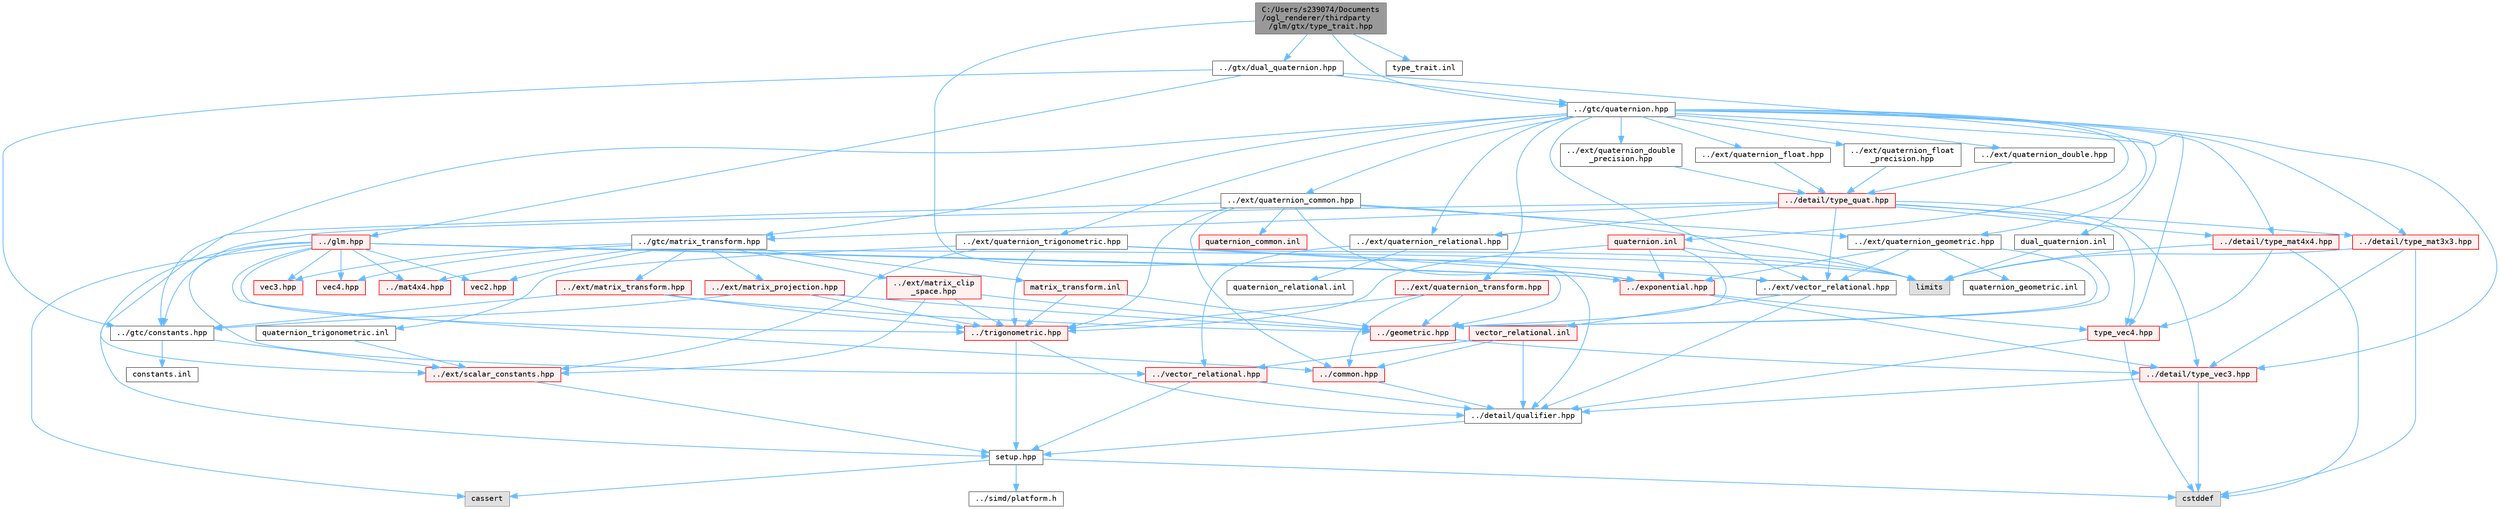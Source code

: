 digraph "C:/Users/s239074/Documents/ogl_renderer/thirdparty/glm/gtx/type_trait.hpp"
{
 // LATEX_PDF_SIZE
  bgcolor="transparent";
  edge [fontname=Terminal,fontsize=10,labelfontname=Helvetica,labelfontsize=10];
  node [fontname=Terminal,fontsize=10,shape=box,height=0.2,width=0.4];
  Node1 [label="C:/Users/s239074/Documents\l/ogl_renderer/thirdparty\l/glm/gtx/type_trait.hpp",height=0.2,width=0.4,color="gray40", fillcolor="grey60", style="filled", fontcolor="black",tooltip=" "];
  Node1 -> Node2 [color="steelblue1",style="solid"];
  Node2 [label="../detail/qualifier.hpp",height=0.2,width=0.4,color="grey40", fillcolor="white", style="filled",URL="$qualifier_8hpp.html",tooltip=" "];
  Node2 -> Node3 [color="steelblue1",style="solid"];
  Node3 [label="setup.hpp",height=0.2,width=0.4,color="grey40", fillcolor="white", style="filled",URL="$setup_8hpp.html",tooltip=" "];
  Node3 -> Node4 [color="steelblue1",style="solid"];
  Node4 [label="cassert",height=0.2,width=0.4,color="grey60", fillcolor="#E0E0E0", style="filled",tooltip=" "];
  Node3 -> Node5 [color="steelblue1",style="solid"];
  Node5 [label="cstddef",height=0.2,width=0.4,color="grey60", fillcolor="#E0E0E0", style="filled",tooltip=" "];
  Node3 -> Node6 [color="steelblue1",style="solid"];
  Node6 [label="../simd/platform.h",height=0.2,width=0.4,color="grey40", fillcolor="white", style="filled",URL="$platform_8h.html",tooltip=" "];
  Node1 -> Node7 [color="steelblue1",style="solid"];
  Node7 [label="../gtc/quaternion.hpp",height=0.2,width=0.4,color="grey40", fillcolor="white", style="filled",URL="$gtc_2quaternion_8hpp.html",tooltip=" "];
  Node7 -> Node8 [color="steelblue1",style="solid"];
  Node8 [label="../gtc/constants.hpp",height=0.2,width=0.4,color="grey40", fillcolor="white", style="filled",URL="$constants_8hpp.html",tooltip=" "];
  Node8 -> Node9 [color="steelblue1",style="solid"];
  Node9 [label="../ext/scalar_constants.hpp",height=0.2,width=0.4,color="red", fillcolor="#FFF0F0", style="filled",URL="$scalar__constants_8hpp.html",tooltip=" "];
  Node9 -> Node3 [color="steelblue1",style="solid"];
  Node8 -> Node12 [color="steelblue1",style="solid"];
  Node12 [label="constants.inl",height=0.2,width=0.4,color="grey40", fillcolor="white", style="filled",URL="$constants_8inl.html",tooltip=" "];
  Node7 -> Node13 [color="steelblue1",style="solid"];
  Node13 [label="../gtc/matrix_transform.hpp",height=0.2,width=0.4,color="grey40", fillcolor="white", style="filled",URL="$gtc_2matrix__transform_8hpp.html",tooltip=" "];
  Node13 -> Node14 [color="steelblue1",style="solid"];
  Node14 [label="../mat4x4.hpp",height=0.2,width=0.4,color="red", fillcolor="#FFF0F0", style="filled",URL="$mat4x4_8hpp.html",tooltip=" "];
  Node13 -> Node22 [color="steelblue1",style="solid"];
  Node22 [label="vec2.hpp",height=0.2,width=0.4,color="red", fillcolor="#FFF0F0", style="filled",URL="$vec2_8hpp.html",tooltip=" "];
  Node13 -> Node37 [color="steelblue1",style="solid"];
  Node37 [label="vec3.hpp",height=0.2,width=0.4,color="red", fillcolor="#FFF0F0", style="filled",URL="$vec3_8hpp.html",tooltip=" "];
  Node13 -> Node50 [color="steelblue1",style="solid"];
  Node50 [label="vec4.hpp",height=0.2,width=0.4,color="red", fillcolor="#FFF0F0", style="filled",URL="$vec4_8hpp.html",tooltip=" "];
  Node13 -> Node136 [color="steelblue1",style="solid"];
  Node136 [label="../ext/matrix_projection.hpp",height=0.2,width=0.4,color="red", fillcolor="#FFF0F0", style="filled",URL="$matrix__projection_8hpp.html",tooltip=" "];
  Node136 -> Node8 [color="steelblue1",style="solid"];
  Node136 -> Node118 [color="steelblue1",style="solid"];
  Node118 [label="../geometric.hpp",height=0.2,width=0.4,color="red", fillcolor="#FFF0F0", style="filled",URL="$geometric_8hpp.html",tooltip=" "];
  Node118 -> Node39 [color="steelblue1",style="solid"];
  Node39 [label="../detail/type_vec3.hpp",height=0.2,width=0.4,color="red", fillcolor="#FFF0F0", style="filled",URL="$type__vec3_8hpp.html",tooltip=" "];
  Node39 -> Node2 [color="steelblue1",style="solid"];
  Node39 -> Node5 [color="steelblue1",style="solid"];
  Node136 -> Node137 [color="steelblue1",style="solid"];
  Node137 [label="../trigonometric.hpp",height=0.2,width=0.4,color="red", fillcolor="#FFF0F0", style="filled",URL="$trigonometric_8hpp.html",tooltip=" "];
  Node137 -> Node3 [color="steelblue1",style="solid"];
  Node137 -> Node2 [color="steelblue1",style="solid"];
  Node13 -> Node141 [color="steelblue1",style="solid"];
  Node141 [label="../ext/matrix_clip\l_space.hpp",height=0.2,width=0.4,color="red", fillcolor="#FFF0F0", style="filled",URL="$matrix__clip__space_8hpp.html",tooltip=" "];
  Node141 -> Node9 [color="steelblue1",style="solid"];
  Node141 -> Node118 [color="steelblue1",style="solid"];
  Node141 -> Node137 [color="steelblue1",style="solid"];
  Node13 -> Node143 [color="steelblue1",style="solid"];
  Node143 [label="../ext/matrix_transform.hpp",height=0.2,width=0.4,color="red", fillcolor="#FFF0F0", style="filled",URL="$ext_2matrix__transform_8hpp.html",tooltip=" "];
  Node143 -> Node8 [color="steelblue1",style="solid"];
  Node143 -> Node118 [color="steelblue1",style="solid"];
  Node143 -> Node137 [color="steelblue1",style="solid"];
  Node13 -> Node145 [color="steelblue1",style="solid"];
  Node145 [label="matrix_transform.inl",height=0.2,width=0.4,color="red", fillcolor="#FFF0F0", style="filled",URL="$gtc_2matrix__transform_8inl.html",tooltip=" "];
  Node145 -> Node118 [color="steelblue1",style="solid"];
  Node145 -> Node137 [color="steelblue1",style="solid"];
  Node7 -> Node146 [color="steelblue1",style="solid"];
  Node146 [label="../ext/vector_relational.hpp",height=0.2,width=0.4,color="grey40", fillcolor="white", style="filled",URL="$ext_2vector__relational_8hpp.html",tooltip=" "];
  Node146 -> Node2 [color="steelblue1",style="solid"];
  Node146 -> Node147 [color="steelblue1",style="solid"];
  Node147 [label="vector_relational.inl",height=0.2,width=0.4,color="red", fillcolor="#FFF0F0", style="filled",URL="$vector__relational_8inl.html",tooltip=" "];
  Node147 -> Node125 [color="steelblue1",style="solid"];
  Node125 [label="../vector_relational.hpp",height=0.2,width=0.4,color="red", fillcolor="#FFF0F0", style="filled",URL="$vector__relational_8hpp.html",tooltip=" "];
  Node125 -> Node2 [color="steelblue1",style="solid"];
  Node125 -> Node3 [color="steelblue1",style="solid"];
  Node147 -> Node129 [color="steelblue1",style="solid"];
  Node129 [label="../common.hpp",height=0.2,width=0.4,color="red", fillcolor="#FFF0F0", style="filled",URL="$common_8hpp.html",tooltip=" "];
  Node129 -> Node2 [color="steelblue1",style="solid"];
  Node147 -> Node2 [color="steelblue1",style="solid"];
  Node7 -> Node149 [color="steelblue1",style="solid"];
  Node149 [label="../ext/quaternion_common.hpp",height=0.2,width=0.4,color="grey40", fillcolor="white", style="filled",URL="$quaternion__common_8hpp.html",tooltip=" "];
  Node149 -> Node9 [color="steelblue1",style="solid"];
  Node149 -> Node150 [color="steelblue1",style="solid"];
  Node150 [label="../ext/quaternion_geometric.hpp",height=0.2,width=0.4,color="grey40", fillcolor="white", style="filled",URL="$quaternion__geometric_8hpp.html",tooltip=" "];
  Node150 -> Node118 [color="steelblue1",style="solid"];
  Node150 -> Node120 [color="steelblue1",style="solid"];
  Node120 [label="../exponential.hpp",height=0.2,width=0.4,color="red", fillcolor="#FFF0F0", style="filled",URL="$exponential_8hpp.html",tooltip=" "];
  Node120 -> Node39 [color="steelblue1",style="solid"];
  Node120 -> Node17 [color="steelblue1",style="solid"];
  Node17 [label="type_vec4.hpp",height=0.2,width=0.4,color="red", fillcolor="#FFF0F0", style="filled",URL="$type__vec4_8hpp.html",tooltip=" "];
  Node17 -> Node2 [color="steelblue1",style="solid"];
  Node17 -> Node5 [color="steelblue1",style="solid"];
  Node150 -> Node146 [color="steelblue1",style="solid"];
  Node150 -> Node151 [color="steelblue1",style="solid"];
  Node151 [label="quaternion_geometric.inl",height=0.2,width=0.4,color="grey40", fillcolor="white", style="filled",URL="$quaternion__geometric_8inl.html",tooltip=" "];
  Node149 -> Node129 [color="steelblue1",style="solid"];
  Node149 -> Node137 [color="steelblue1",style="solid"];
  Node149 -> Node120 [color="steelblue1",style="solid"];
  Node149 -> Node11 [color="steelblue1",style="solid"];
  Node11 [label="limits",height=0.2,width=0.4,color="grey60", fillcolor="#E0E0E0", style="filled",tooltip=" "];
  Node149 -> Node152 [color="steelblue1",style="solid"];
  Node152 [label="quaternion_common.inl",height=0.2,width=0.4,color="red", fillcolor="#FFF0F0", style="filled",URL="$quaternion__common_8inl.html",tooltip=" "];
  Node7 -> Node154 [color="steelblue1",style="solid"];
  Node154 [label="../ext/quaternion_float.hpp",height=0.2,width=0.4,color="grey40", fillcolor="white", style="filled",URL="$quaternion__float_8hpp.html",tooltip=" "];
  Node154 -> Node155 [color="steelblue1",style="solid"];
  Node155 [label="../detail/type_quat.hpp",height=0.2,width=0.4,color="red", fillcolor="#FFF0F0", style="filled",URL="$type__quat_8hpp.html",tooltip=" "];
  Node155 -> Node91 [color="steelblue1",style="solid"];
  Node91 [label="../detail/type_mat3x3.hpp",height=0.2,width=0.4,color="red", fillcolor="#FFF0F0", style="filled",URL="$type__mat3x3_8hpp.html",tooltip=" "];
  Node91 -> Node39 [color="steelblue1",style="solid"];
  Node91 -> Node11 [color="steelblue1",style="solid"];
  Node91 -> Node5 [color="steelblue1",style="solid"];
  Node155 -> Node16 [color="steelblue1",style="solid"];
  Node16 [label="../detail/type_mat4x4.hpp",height=0.2,width=0.4,color="red", fillcolor="#FFF0F0", style="filled",URL="$type__mat4x4_8hpp.html",tooltip=" "];
  Node16 -> Node17 [color="steelblue1",style="solid"];
  Node16 -> Node11 [color="steelblue1",style="solid"];
  Node16 -> Node5 [color="steelblue1",style="solid"];
  Node155 -> Node39 [color="steelblue1",style="solid"];
  Node155 -> Node17 [color="steelblue1",style="solid"];
  Node155 -> Node146 [color="steelblue1",style="solid"];
  Node155 -> Node156 [color="steelblue1",style="solid"];
  Node156 [label="../ext/quaternion_relational.hpp",height=0.2,width=0.4,color="grey40", fillcolor="white", style="filled",URL="$quaternion__relational_8hpp.html",tooltip=" "];
  Node156 -> Node125 [color="steelblue1",style="solid"];
  Node156 -> Node157 [color="steelblue1",style="solid"];
  Node157 [label="quaternion_relational.inl",height=0.2,width=0.4,color="grey40", fillcolor="white", style="filled",URL="$quaternion__relational_8inl.html",tooltip=" "];
  Node155 -> Node8 [color="steelblue1",style="solid"];
  Node155 -> Node13 [color="steelblue1",style="solid"];
  Node7 -> Node159 [color="steelblue1",style="solid"];
  Node159 [label="../ext/quaternion_float\l_precision.hpp",height=0.2,width=0.4,color="grey40", fillcolor="white", style="filled",URL="$quaternion__float__precision_8hpp.html",tooltip=" "];
  Node159 -> Node155 [color="steelblue1",style="solid"];
  Node7 -> Node160 [color="steelblue1",style="solid"];
  Node160 [label="../ext/quaternion_double.hpp",height=0.2,width=0.4,color="grey40", fillcolor="white", style="filled",URL="$quaternion__double_8hpp.html",tooltip=" "];
  Node160 -> Node155 [color="steelblue1",style="solid"];
  Node7 -> Node161 [color="steelblue1",style="solid"];
  Node161 [label="../ext/quaternion_double\l_precision.hpp",height=0.2,width=0.4,color="grey40", fillcolor="white", style="filled",URL="$quaternion__double__precision_8hpp.html",tooltip=" "];
  Node161 -> Node155 [color="steelblue1",style="solid"];
  Node7 -> Node156 [color="steelblue1",style="solid"];
  Node7 -> Node150 [color="steelblue1",style="solid"];
  Node7 -> Node162 [color="steelblue1",style="solid"];
  Node162 [label="../ext/quaternion_trigonometric.hpp",height=0.2,width=0.4,color="grey40", fillcolor="white", style="filled",URL="$quaternion__trigonometric_8hpp.html",tooltip=" "];
  Node162 -> Node137 [color="steelblue1",style="solid"];
  Node162 -> Node120 [color="steelblue1",style="solid"];
  Node162 -> Node9 [color="steelblue1",style="solid"];
  Node162 -> Node146 [color="steelblue1",style="solid"];
  Node162 -> Node11 [color="steelblue1",style="solid"];
  Node162 -> Node163 [color="steelblue1",style="solid"];
  Node163 [label="quaternion_trigonometric.inl",height=0.2,width=0.4,color="grey40", fillcolor="white", style="filled",URL="$quaternion__trigonometric_8inl.html",tooltip=" "];
  Node163 -> Node9 [color="steelblue1",style="solid"];
  Node7 -> Node164 [color="steelblue1",style="solid"];
  Node164 [label="../ext/quaternion_transform.hpp",height=0.2,width=0.4,color="red", fillcolor="#FFF0F0", style="filled",URL="$quaternion__transform_8hpp.html",tooltip=" "];
  Node164 -> Node129 [color="steelblue1",style="solid"];
  Node164 -> Node137 [color="steelblue1",style="solid"];
  Node164 -> Node118 [color="steelblue1",style="solid"];
  Node7 -> Node91 [color="steelblue1",style="solid"];
  Node7 -> Node16 [color="steelblue1",style="solid"];
  Node7 -> Node39 [color="steelblue1",style="solid"];
  Node7 -> Node17 [color="steelblue1",style="solid"];
  Node7 -> Node166 [color="steelblue1",style="solid"];
  Node166 [label="quaternion.inl",height=0.2,width=0.4,color="red", fillcolor="#FFF0F0", style="filled",URL="$glm_2gtc_2quaternion_8inl.html",tooltip=" "];
  Node166 -> Node137 [color="steelblue1",style="solid"];
  Node166 -> Node118 [color="steelblue1",style="solid"];
  Node166 -> Node120 [color="steelblue1",style="solid"];
  Node166 -> Node11 [color="steelblue1",style="solid"];
  Node1 -> Node169 [color="steelblue1",style="solid"];
  Node169 [label="../gtx/dual_quaternion.hpp",height=0.2,width=0.4,color="grey40", fillcolor="white", style="filled",URL="$dual__quaternion_8hpp.html",tooltip=" "];
  Node169 -> Node170 [color="steelblue1",style="solid"];
  Node170 [label="../glm.hpp",height=0.2,width=0.4,color="red", fillcolor="#FFF0F0", style="filled",URL="$glm_8hpp.html",tooltip=" "];
  Node170 -> Node3 [color="steelblue1",style="solid"];
  Node170 -> Node11 [color="steelblue1",style="solid"];
  Node170 -> Node4 [color="steelblue1",style="solid"];
  Node170 -> Node22 [color="steelblue1",style="solid"];
  Node170 -> Node37 [color="steelblue1",style="solid"];
  Node170 -> Node50 [color="steelblue1",style="solid"];
  Node170 -> Node14 [color="steelblue1",style="solid"];
  Node170 -> Node137 [color="steelblue1",style="solid"];
  Node170 -> Node120 [color="steelblue1",style="solid"];
  Node170 -> Node129 [color="steelblue1",style="solid"];
  Node170 -> Node118 [color="steelblue1",style="solid"];
  Node170 -> Node125 [color="steelblue1",style="solid"];
  Node169 -> Node8 [color="steelblue1",style="solid"];
  Node169 -> Node7 [color="steelblue1",style="solid"];
  Node169 -> Node182 [color="steelblue1",style="solid"];
  Node182 [label="dual_quaternion.inl",height=0.2,width=0.4,color="grey40", fillcolor="white", style="filled",URL="$dual__quaternion_8inl.html",tooltip=" "];
  Node182 -> Node118 [color="steelblue1",style="solid"];
  Node182 -> Node11 [color="steelblue1",style="solid"];
  Node1 -> Node183 [color="steelblue1",style="solid"];
  Node183 [label="type_trait.inl",height=0.2,width=0.4,color="grey40", fillcolor="white", style="filled",URL="$type__trait_8inl.html",tooltip=" "];
}
